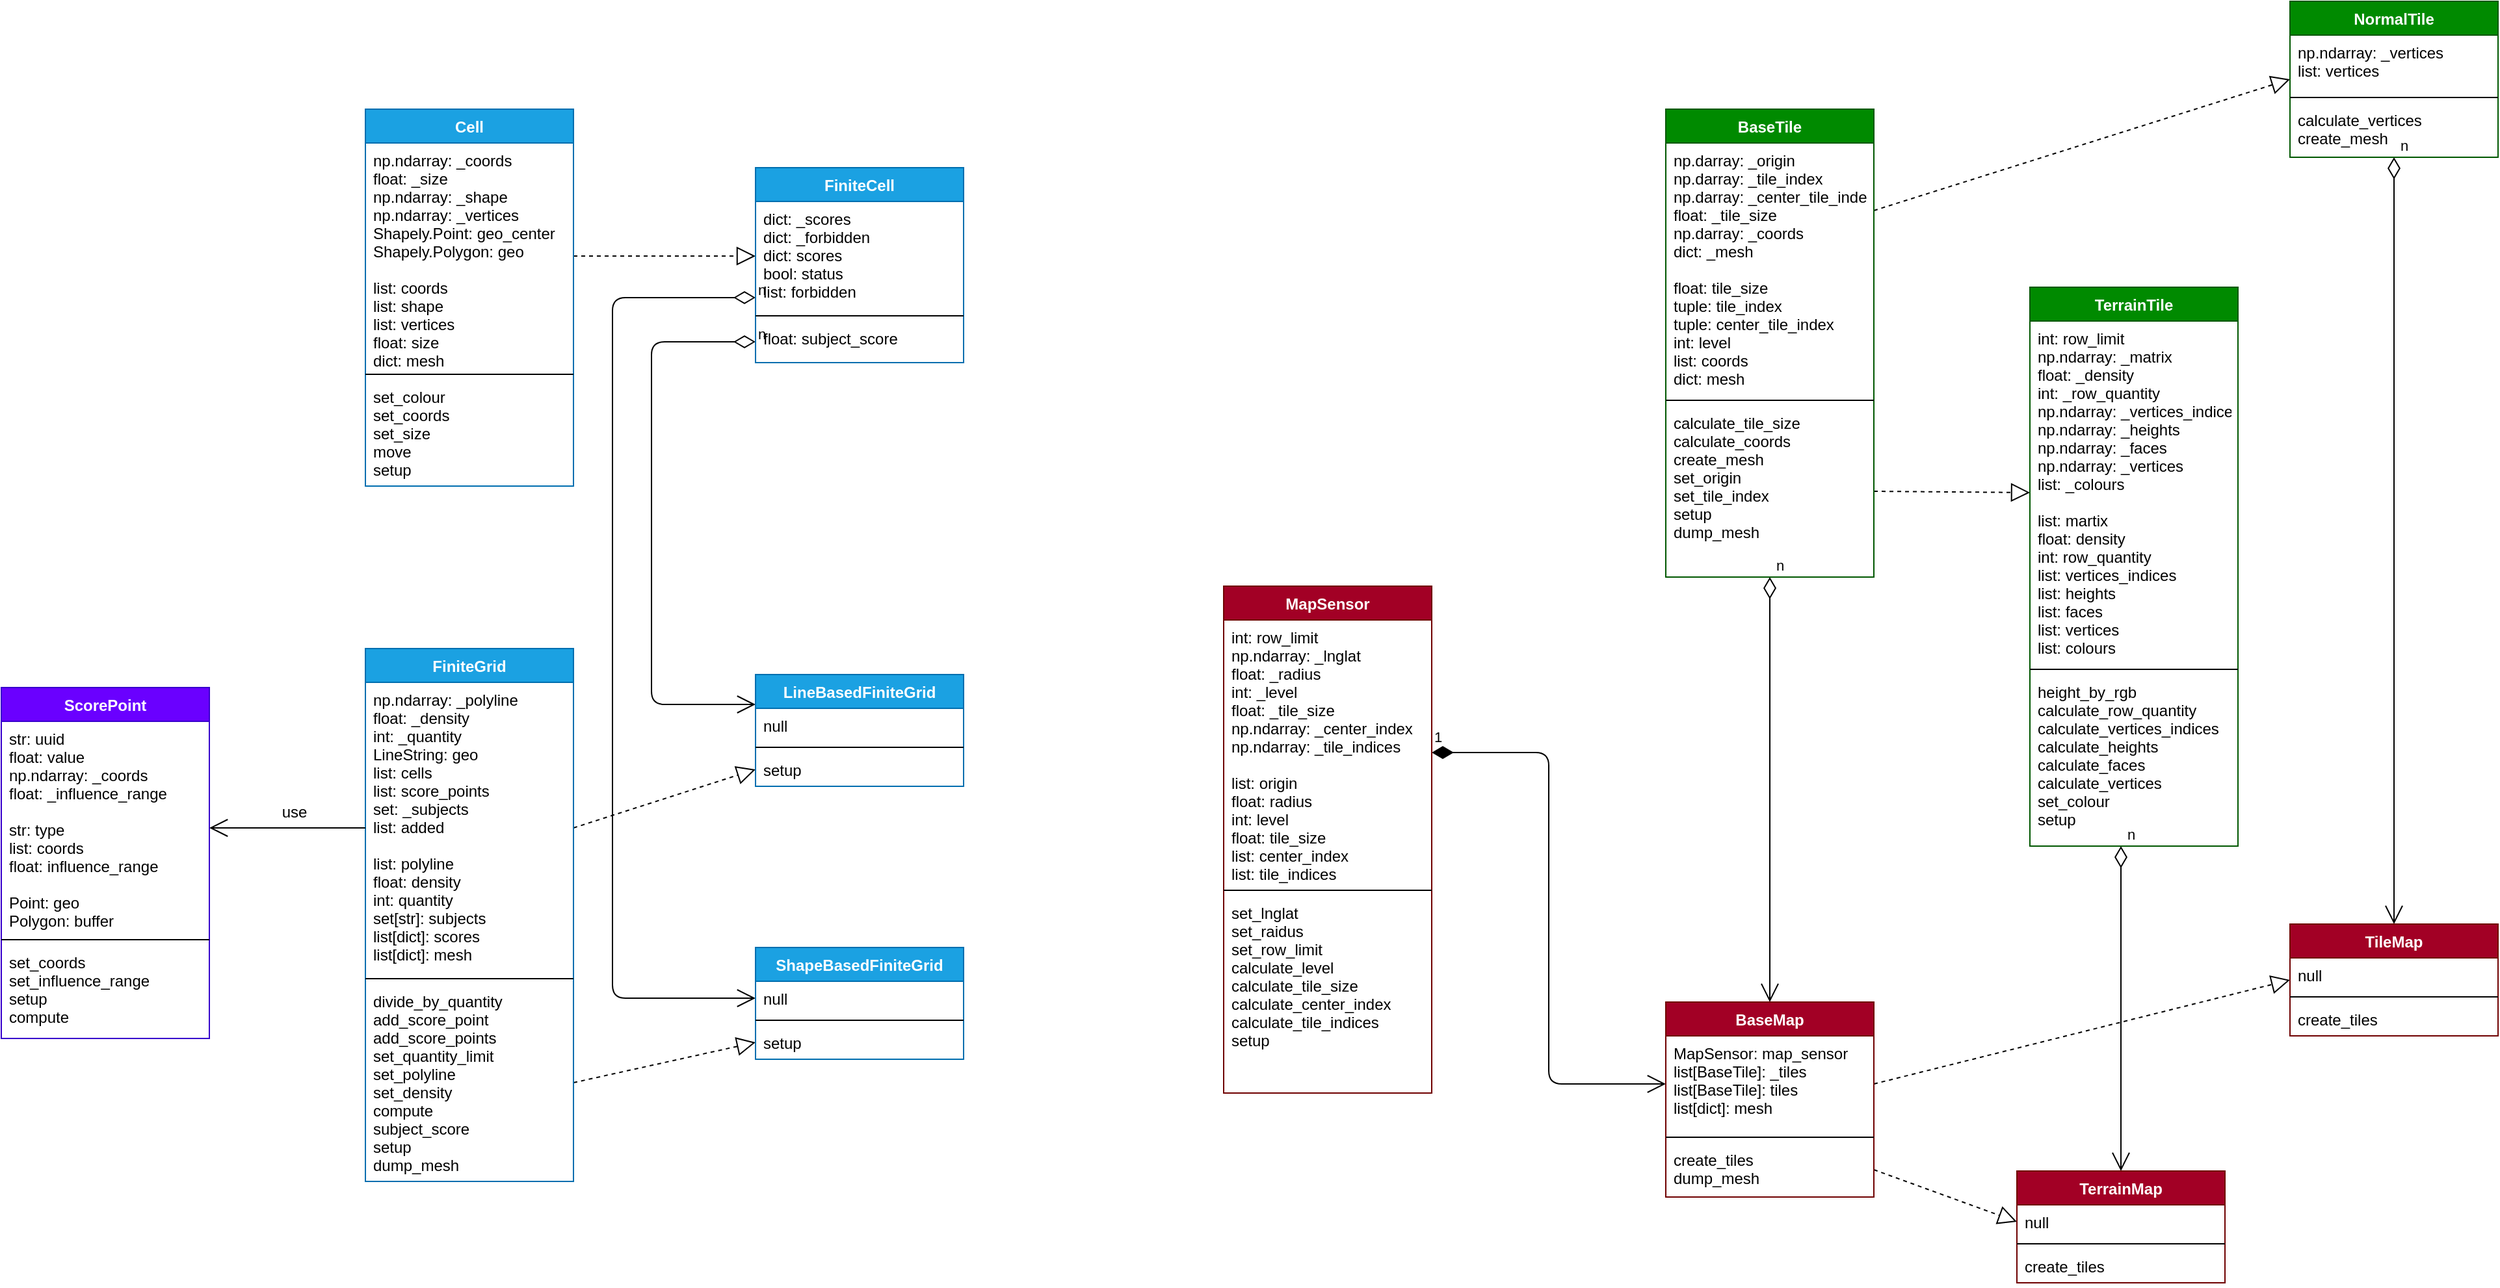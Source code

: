 <mxfile version="13.2.1" type="device"><diagram id="T1pgqISBJTrfe6TRCyd8" name="Page-1"><mxGraphModel dx="2839" dy="662" grid="1" gridSize="10" guides="1" tooltips="1" connect="1" arrows="1" fold="1" page="1" pageScale="1" pageWidth="827" pageHeight="1169" math="0" shadow="0"><root><mxCell id="0"/><mxCell id="1" parent="0"/><mxCell id="rnGAc0-CBt30dfS5_Ziq-9" value="" style="endArrow=block;dashed=1;endFill=0;endSize=12;html=1;entryX=0;entryY=0.5;entryDx=0;entryDy=0;exitX=1;exitY=0.268;exitDx=0;exitDy=0;exitPerimeter=0;" parent="1" source="rnGAc0-CBt30dfS5_Ziq-2" target="rnGAc0-CBt30dfS5_Ziq-5" edge="1"><mxGeometry width="160" relative="1" as="geometry"><mxPoint y="330" as="sourcePoint"/><mxPoint x="160" y="330" as="targetPoint"/></mxGeometry></mxCell><mxCell id="rnGAc0-CBt30dfS5_Ziq-14" value="" style="endArrow=block;dashed=1;endFill=0;endSize=12;html=1;entryX=0;entryY=0.5;entryDx=0;entryDy=0;exitX=1;exitY=0.5;exitDx=0;exitDy=0;" parent="1" source="rnGAc0-CBt30dfS5_Ziq-4" target="rnGAc0-CBt30dfS5_Ziq-11" edge="1"><mxGeometry width="160" relative="1" as="geometry"><mxPoint x="90" y="210.992" as="sourcePoint"/><mxPoint x="215" y="210" as="targetPoint"/></mxGeometry></mxCell><mxCell id="rnGAc0-CBt30dfS5_Ziq-21" value="n" style="endArrow=open;html=1;endSize=12;startArrow=diamondThin;startSize=14;startFill=0;edgeStyle=orthogonalEdgeStyle;align=left;verticalAlign=bottom;entryX=0.5;entryY=0;entryDx=0;entryDy=0;exitX=0.5;exitY=1;exitDx=0;exitDy=0;" parent="1" source="rnGAc0-CBt30dfS5_Ziq-1" target="rnGAc0-CBt30dfS5_Ziq-15" edge="1"><mxGeometry x="-1" y="3" relative="1" as="geometry"><mxPoint x="60" y="510" as="sourcePoint"/><mxPoint x="220" y="510" as="targetPoint"/></mxGeometry></mxCell><mxCell id="rnGAc0-CBt30dfS5_Ziq-26" value="1" style="endArrow=open;html=1;endSize=12;startArrow=diamondThin;startSize=14;startFill=1;edgeStyle=orthogonalEdgeStyle;align=left;verticalAlign=bottom;entryX=0;entryY=0.5;entryDx=0;entryDy=0;" parent="1" source="rnGAc0-CBt30dfS5_Ziq-23" target="rnGAc0-CBt30dfS5_Ziq-16" edge="1"><mxGeometry x="-1" y="3" relative="1" as="geometry"><mxPoint x="-190" y="710" as="sourcePoint"/><mxPoint x="-30" y="710" as="targetPoint"/></mxGeometry></mxCell><mxCell id="rnGAc0-CBt30dfS5_Ziq-31" value="" style="endArrow=block;dashed=1;endFill=0;endSize=12;html=1;exitX=1;exitY=0.5;exitDx=0;exitDy=0;entryX=0;entryY=0.5;entryDx=0;entryDy=0;" parent="1" source="rnGAc0-CBt30dfS5_Ziq-16" target="rnGAc0-CBt30dfS5_Ziq-27" edge="1"><mxGeometry width="160" relative="1" as="geometry"><mxPoint x="60" y="830.992" as="sourcePoint"/><mxPoint x="380" y="730" as="targetPoint"/></mxGeometry></mxCell><mxCell id="rnGAc0-CBt30dfS5_Ziq-32" value="n" style="endArrow=open;html=1;endSize=12;startArrow=diamondThin;startSize=14;startFill=0;edgeStyle=orthogonalEdgeStyle;align=left;verticalAlign=bottom;entryX=0.5;entryY=0;entryDx=0;entryDy=0;exitX=0.5;exitY=1;exitDx=0;exitDy=0;" parent="1" source="rnGAc0-CBt30dfS5_Ziq-5" target="rnGAc0-CBt30dfS5_Ziq-27" edge="1"><mxGeometry x="-1" y="3" relative="1" as="geometry"><mxPoint x="10" y="493.0" as="sourcePoint"/><mxPoint x="10" y="820.0" as="targetPoint"/><Array as="points"><mxPoint x="480" y="560"/><mxPoint x="480" y="560"/></Array></mxGeometry></mxCell><mxCell id="rnGAc0-CBt30dfS5_Ziq-38" value="" style="endArrow=block;dashed=1;endFill=0;endSize=12;html=1;exitX=1;exitY=0.5;exitDx=0;exitDy=0;entryX=0;entryY=0.5;entryDx=0;entryDy=0;" parent="1" source="rnGAc0-CBt30dfS5_Ziq-18" target="rnGAc0-CBt30dfS5_Ziq-35" edge="1"><mxGeometry width="160" relative="1" as="geometry"><mxPoint x="90.0" y="883" as="sourcePoint"/><mxPoint x="410" y="803.0" as="targetPoint"/></mxGeometry></mxCell><mxCell id="rnGAc0-CBt30dfS5_Ziq-39" value="n" style="endArrow=open;html=1;endSize=12;startArrow=diamondThin;startSize=14;startFill=0;edgeStyle=orthogonalEdgeStyle;align=left;verticalAlign=bottom;entryX=0.5;entryY=0;entryDx=0;entryDy=0;" parent="1" target="rnGAc0-CBt30dfS5_Ziq-34" edge="1"><mxGeometry x="-1" y="3" relative="1" as="geometry"><mxPoint x="270" y="690" as="sourcePoint"/><mxPoint x="320" y="850" as="targetPoint"/><Array as="points"><mxPoint x="270" y="910"/><mxPoint x="270" y="910"/></Array></mxGeometry></mxCell><mxCell id="rnGAc0-CBt30dfS5_Ziq-48" value="" style="endArrow=block;dashed=1;endFill=0;endSize=12;html=1;entryX=0;entryY=0.5;entryDx=0;entryDy=0;exitX=1;exitY=0.5;exitDx=0;exitDy=0;" parent="1" source="rnGAc0-CBt30dfS5_Ziq-41" target="rnGAc0-CBt30dfS5_Ziq-45" edge="1"><mxGeometry width="160" relative="1" as="geometry"><mxPoint x="-870.0" y="338" as="sourcePoint"/><mxPoint x="-750" y="339" as="targetPoint"/></mxGeometry></mxCell><mxCell id="rnGAc0-CBt30dfS5_Ziq-61" value="" style="endArrow=block;dashed=1;endFill=0;endSize=12;html=1;entryX=0;entryY=0.5;entryDx=0;entryDy=0;exitX=1;exitY=0.5;exitDx=0;exitDy=0;" parent="1" source="rnGAc0-CBt30dfS5_Ziq-50" target="rnGAc0-CBt30dfS5_Ziq-60" edge="1"><mxGeometry width="160" relative="1" as="geometry"><mxPoint x="-910" y="291" as="sourcePoint"/><mxPoint x="-770" y="246" as="targetPoint"/></mxGeometry></mxCell><mxCell id="rnGAc0-CBt30dfS5_Ziq-62" value="n" style="endArrow=open;html=1;endSize=12;startArrow=diamondThin;startSize=14;startFill=0;edgeStyle=orthogonalEdgeStyle;align=left;verticalAlign=bottom;exitX=0;exitY=0.5;exitDx=0;exitDy=0;" parent="1" source="rnGAc0-CBt30dfS5_Ziq-47" target="rnGAc0-CBt30dfS5_Ziq-57" edge="1"><mxGeometry x="-1" y="3" relative="1" as="geometry"><mxPoint x="-700" y="398" as="sourcePoint"/><mxPoint x="-590" y="658.0" as="targetPoint"/><Array as="points"><mxPoint x="-860" y="302"/><mxPoint x="-860" y="581.0"/></Array></mxGeometry></mxCell><mxCell id="rnGAc0-CBt30dfS5_Ziq-67" value="" style="endArrow=block;dashed=1;endFill=0;endSize=12;html=1;entryX=0;entryY=0.5;entryDx=0;entryDy=0;" parent="1" target="rnGAc0-CBt30dfS5_Ziq-66" edge="1"><mxGeometry width="160" relative="1" as="geometry"><mxPoint x="-920" y="872" as="sourcePoint"/><mxPoint x="-770" y="621.0" as="targetPoint"/></mxGeometry></mxCell><mxCell id="rnGAc0-CBt30dfS5_Ziq-69" value="n" style="endArrow=open;html=1;endSize=12;startArrow=diamondThin;startSize=14;startFill=0;edgeStyle=orthogonalEdgeStyle;align=left;verticalAlign=bottom;entryX=0;entryY=0.5;entryDx=0;entryDy=0;" parent="1" source="rnGAc0-CBt30dfS5_Ziq-45" target="rnGAc0-CBt30dfS5_Ziq-64" edge="1"><mxGeometry x="-1" y="3" relative="1" as="geometry"><mxPoint x="-770" y="312" as="sourcePoint"/><mxPoint x="-770" y="590.941" as="targetPoint"/><Array as="points"><mxPoint x="-890" y="268"/><mxPoint x="-890" y="807"/></Array></mxGeometry></mxCell><mxCell id="rnGAc0-CBt30dfS5_Ziq-75" value="use" style="text;html=1;align=center;verticalAlign=middle;resizable=0;points=[];autosize=1;" parent="1" vertex="1"><mxGeometry x="-1150" y="654" width="30" height="20" as="geometry"/></mxCell><mxCell id="rnGAc0-CBt30dfS5_Ziq-1" value="BaseTile" style="swimlane;fontStyle=1;align=center;verticalAlign=top;childLayout=stackLayout;horizontal=1;startSize=26;horizontalStack=0;resizeParent=1;resizeParentMax=0;resizeLast=0;collapsible=1;marginBottom=0;fillColor=#008a00;strokeColor=#005700;fontColor=#ffffff;" parent="1" vertex="1"><mxGeometry x="-80" y="123" width="160" height="360" as="geometry"><mxRectangle x="250" y="150" width="80" height="26" as="alternateBounds"/></mxGeometry></mxCell><mxCell id="rnGAc0-CBt30dfS5_Ziq-2" value="np.darray: _origin&#10;np.darray: _tile_index&#10;np.darray: _center_tile_index&#10;float: _tile_size&#10;np.darray: _coords&#10;dict: _mesh&#10;&#10;float: tile_size&#10;tuple: tile_index&#10;tuple: center_tile_index&#10;int: level&#10;list: coords&#10;dict: mesh" style="text;align=left;verticalAlign=top;spacingLeft=4;spacingRight=4;overflow=hidden;rotatable=0;points=[[0,0.5],[1,0.5]];portConstraint=eastwest;" parent="rnGAc0-CBt30dfS5_Ziq-1" vertex="1"><mxGeometry y="26" width="160" height="194" as="geometry"/></mxCell><mxCell id="rnGAc0-CBt30dfS5_Ziq-3" value="" style="line;strokeWidth=1;fillColor=none;align=left;verticalAlign=middle;spacingTop=-1;spacingLeft=3;spacingRight=3;rotatable=0;labelPosition=right;points=[];portConstraint=eastwest;" parent="rnGAc0-CBt30dfS5_Ziq-1" vertex="1"><mxGeometry y="220" width="160" height="8" as="geometry"/></mxCell><mxCell id="rnGAc0-CBt30dfS5_Ziq-4" value="calculate_tile_size&#10;calculate_coords&#10;create_mesh&#10;set_origin&#10;set_tile_index&#10;setup&#10;dump_mesh" style="text;align=left;verticalAlign=top;spacingLeft=4;spacingRight=4;overflow=hidden;rotatable=0;points=[[0,0.5],[1,0.5]];portConstraint=eastwest;" parent="rnGAc0-CBt30dfS5_Ziq-1" vertex="1"><mxGeometry y="228" width="160" height="132" as="geometry"/></mxCell><mxCell id="rnGAc0-CBt30dfS5_Ziq-5" value="NormalTile" style="swimlane;fontStyle=1;align=center;verticalAlign=top;childLayout=stackLayout;horizontal=1;startSize=26;horizontalStack=0;resizeParent=1;resizeParentMax=0;resizeLast=0;collapsible=1;marginBottom=0;fillColor=#008a00;strokeColor=#005700;fontColor=#ffffff;" parent="1" vertex="1"><mxGeometry x="400" y="40" width="160" height="120" as="geometry"><mxRectangle x="245" y="250" width="90" height="26" as="alternateBounds"/></mxGeometry></mxCell><mxCell id="rnGAc0-CBt30dfS5_Ziq-6" value="np.ndarray: _vertices&#10;list: vertices" style="text;align=left;verticalAlign=top;spacingLeft=4;spacingRight=4;overflow=hidden;rotatable=0;points=[[0,0.5],[1,0.5]];portConstraint=eastwest;" parent="rnGAc0-CBt30dfS5_Ziq-5" vertex="1"><mxGeometry y="26" width="160" height="44" as="geometry"/></mxCell><mxCell id="rnGAc0-CBt30dfS5_Ziq-7" value="" style="line;strokeWidth=1;fillColor=none;align=left;verticalAlign=middle;spacingTop=-1;spacingLeft=3;spacingRight=3;rotatable=0;labelPosition=right;points=[];portConstraint=eastwest;" parent="rnGAc0-CBt30dfS5_Ziq-5" vertex="1"><mxGeometry y="70" width="160" height="8" as="geometry"/></mxCell><mxCell id="rnGAc0-CBt30dfS5_Ziq-8" value="calculate_vertices&#10;create_mesh" style="text;align=left;verticalAlign=top;spacingLeft=4;spacingRight=4;overflow=hidden;rotatable=0;points=[[0,0.5],[1,0.5]];portConstraint=eastwest;" parent="rnGAc0-CBt30dfS5_Ziq-5" vertex="1"><mxGeometry y="78" width="160" height="42" as="geometry"/></mxCell><mxCell id="rnGAc0-CBt30dfS5_Ziq-10" value="TerrainTile" style="swimlane;fontStyle=1;align=center;verticalAlign=top;childLayout=stackLayout;horizontal=1;startSize=26;horizontalStack=0;resizeParent=1;resizeParentMax=0;resizeLast=0;collapsible=1;marginBottom=0;fillColor=#008a00;strokeColor=#005700;fontColor=#ffffff;" parent="1" vertex="1"><mxGeometry x="200" y="260" width="160" height="430" as="geometry"/></mxCell><mxCell id="rnGAc0-CBt30dfS5_Ziq-11" value="int: row_limit&#10;np.ndarray: _matrix&#10;float: _density&#10;int: _row_quantity&#10;np.ndarray: _vertices_indices&#10;np.ndarray: _heights&#10;np.ndarray: _faces&#10;np.ndarray: _vertices&#10;list: _colours&#10;&#10;list: martix&#10;float: density&#10;int: row_quantity&#10;list: vertices_indices&#10;list: heights&#10;list: faces&#10;list: vertices&#10;list: colours" style="text;align=left;verticalAlign=top;spacingLeft=4;spacingRight=4;overflow=hidden;rotatable=0;points=[[0,0.5],[1,0.5]];portConstraint=eastwest;" parent="rnGAc0-CBt30dfS5_Ziq-10" vertex="1"><mxGeometry y="26" width="160" height="264" as="geometry"/></mxCell><mxCell id="rnGAc0-CBt30dfS5_Ziq-12" value="" style="line;strokeWidth=1;fillColor=none;align=left;verticalAlign=middle;spacingTop=-1;spacingLeft=3;spacingRight=3;rotatable=0;labelPosition=right;points=[];portConstraint=eastwest;" parent="rnGAc0-CBt30dfS5_Ziq-10" vertex="1"><mxGeometry y="290" width="160" height="8" as="geometry"/></mxCell><mxCell id="rnGAc0-CBt30dfS5_Ziq-13" value="height_by_rgb&#10;calculate_row_quantity&#10;calculate_vertices_indices&#10;calculate_heights&#10;calculate_faces&#10;calculate_vertices&#10;set_colour&#10;setup" style="text;align=left;verticalAlign=top;spacingLeft=4;spacingRight=4;overflow=hidden;rotatable=0;points=[[0,0.5],[1,0.5]];portConstraint=eastwest;" parent="rnGAc0-CBt30dfS5_Ziq-10" vertex="1"><mxGeometry y="298" width="160" height="132" as="geometry"/></mxCell><mxCell id="rnGAc0-CBt30dfS5_Ziq-15" value="BaseMap" style="swimlane;fontStyle=1;align=center;verticalAlign=top;childLayout=stackLayout;horizontal=1;startSize=26;horizontalStack=0;resizeParent=1;resizeParentMax=0;resizeLast=0;collapsible=1;marginBottom=0;fillColor=#a20025;strokeColor=#6F0000;fontColor=#ffffff;" parent="1" vertex="1"><mxGeometry x="-80" y="810" width="160" height="150" as="geometry"/></mxCell><mxCell id="rnGAc0-CBt30dfS5_Ziq-16" value="MapSensor: map_sensor&#10;list[BaseTile]: _tiles&#10;list[BaseTile]: tiles&#10;list[dict]: mesh" style="text;align=left;verticalAlign=top;spacingLeft=4;spacingRight=4;overflow=hidden;rotatable=0;points=[[0,0.5],[1,0.5]];portConstraint=eastwest;" parent="rnGAc0-CBt30dfS5_Ziq-15" vertex="1"><mxGeometry y="26" width="160" height="74" as="geometry"/></mxCell><mxCell id="rnGAc0-CBt30dfS5_Ziq-17" value="" style="line;strokeWidth=1;fillColor=none;align=left;verticalAlign=middle;spacingTop=-1;spacingLeft=3;spacingRight=3;rotatable=0;labelPosition=right;points=[];portConstraint=eastwest;" parent="rnGAc0-CBt30dfS5_Ziq-15" vertex="1"><mxGeometry y="100" width="160" height="8" as="geometry"/></mxCell><mxCell id="rnGAc0-CBt30dfS5_Ziq-18" value="create_tiles&#10;dump_mesh" style="text;align=left;verticalAlign=top;spacingLeft=4;spacingRight=4;overflow=hidden;rotatable=0;points=[[0,0.5],[1,0.5]];portConstraint=eastwest;" parent="rnGAc0-CBt30dfS5_Ziq-15" vertex="1"><mxGeometry y="108" width="160" height="42" as="geometry"/></mxCell><mxCell id="rnGAc0-CBt30dfS5_Ziq-27" value="TileMap" style="swimlane;fontStyle=1;align=center;verticalAlign=top;childLayout=stackLayout;horizontal=1;startSize=26;horizontalStack=0;resizeParent=1;resizeParentMax=0;resizeLast=0;collapsible=1;marginBottom=0;fillColor=#a20025;strokeColor=#6F0000;fontColor=#ffffff;" parent="1" vertex="1"><mxGeometry x="400" y="750" width="160" height="86" as="geometry"/></mxCell><mxCell id="rnGAc0-CBt30dfS5_Ziq-28" value="null" style="text;align=left;verticalAlign=top;spacingLeft=4;spacingRight=4;overflow=hidden;rotatable=0;points=[[0,0.5],[1,0.5]];portConstraint=eastwest;" parent="rnGAc0-CBt30dfS5_Ziq-27" vertex="1"><mxGeometry y="26" width="160" height="26" as="geometry"/></mxCell><mxCell id="rnGAc0-CBt30dfS5_Ziq-29" value="" style="line;strokeWidth=1;fillColor=none;align=left;verticalAlign=middle;spacingTop=-1;spacingLeft=3;spacingRight=3;rotatable=0;labelPosition=right;points=[];portConstraint=eastwest;" parent="rnGAc0-CBt30dfS5_Ziq-27" vertex="1"><mxGeometry y="52" width="160" height="8" as="geometry"/></mxCell><mxCell id="rnGAc0-CBt30dfS5_Ziq-30" value="create_tiles" style="text;align=left;verticalAlign=top;spacingLeft=4;spacingRight=4;overflow=hidden;rotatable=0;points=[[0,0.5],[1,0.5]];portConstraint=eastwest;" parent="rnGAc0-CBt30dfS5_Ziq-27" vertex="1"><mxGeometry y="60" width="160" height="26" as="geometry"/></mxCell><mxCell id="rnGAc0-CBt30dfS5_Ziq-22" value="MapSensor" style="swimlane;fontStyle=1;align=center;verticalAlign=top;childLayout=stackLayout;horizontal=1;startSize=26;horizontalStack=0;resizeParent=1;resizeParentMax=0;resizeLast=0;collapsible=1;marginBottom=0;fillColor=#a20025;strokeColor=#6F0000;fontColor=#ffffff;" parent="1" vertex="1"><mxGeometry x="-420" y="490" width="160" height="390" as="geometry"/></mxCell><mxCell id="rnGAc0-CBt30dfS5_Ziq-23" value="int: row_limit&#10;np.ndarray: _lnglat&#10;float: _radius&#10;int: _level&#10;float: _tile_size&#10;np.ndarray: _center_index&#10;np.ndarray: _tile_indices&#10;&#10;list: origin&#10;float: radius&#10;int: level&#10;float: tile_size&#10;list: center_index&#10;list: tile_indices" style="text;align=left;verticalAlign=top;spacingLeft=4;spacingRight=4;overflow=hidden;rotatable=0;points=[[0,0.5],[1,0.5]];portConstraint=eastwest;" parent="rnGAc0-CBt30dfS5_Ziq-22" vertex="1"><mxGeometry y="26" width="160" height="204" as="geometry"/></mxCell><mxCell id="rnGAc0-CBt30dfS5_Ziq-24" value="" style="line;strokeWidth=1;fillColor=none;align=left;verticalAlign=middle;spacingTop=-1;spacingLeft=3;spacingRight=3;rotatable=0;labelPosition=right;points=[];portConstraint=eastwest;" parent="rnGAc0-CBt30dfS5_Ziq-22" vertex="1"><mxGeometry y="230" width="160" height="8" as="geometry"/></mxCell><mxCell id="rnGAc0-CBt30dfS5_Ziq-25" value="set_lnglat&#10;set_raidus&#10;set_row_limit&#10;calculate_level&#10;calculate_tile_size&#10;calculate_center_index&#10;calculate_tile_indices&#10;setup" style="text;align=left;verticalAlign=top;spacingLeft=4;spacingRight=4;overflow=hidden;rotatable=0;points=[[0,0.5],[1,0.5]];portConstraint=eastwest;" parent="rnGAc0-CBt30dfS5_Ziq-22" vertex="1"><mxGeometry y="238" width="160" height="152" as="geometry"/></mxCell><mxCell id="rnGAc0-CBt30dfS5_Ziq-34" value="TerrainMap" style="swimlane;fontStyle=1;align=center;verticalAlign=top;childLayout=stackLayout;horizontal=1;startSize=26;horizontalStack=0;resizeParent=1;resizeParentMax=0;resizeLast=0;collapsible=1;marginBottom=0;fillColor=#a20025;strokeColor=#6F0000;fontColor=#ffffff;" parent="1" vertex="1"><mxGeometry x="190" y="940" width="160" height="86" as="geometry"/></mxCell><mxCell id="rnGAc0-CBt30dfS5_Ziq-35" value="null" style="text;align=left;verticalAlign=top;spacingLeft=4;spacingRight=4;overflow=hidden;rotatable=0;points=[[0,0.5],[1,0.5]];portConstraint=eastwest;" parent="rnGAc0-CBt30dfS5_Ziq-34" vertex="1"><mxGeometry y="26" width="160" height="26" as="geometry"/></mxCell><mxCell id="rnGAc0-CBt30dfS5_Ziq-36" value="" style="line;strokeWidth=1;align=left;verticalAlign=middle;spacingTop=-1;spacingLeft=3;spacingRight=3;rotatable=0;labelPosition=right;points=[];portConstraint=eastwest;" parent="rnGAc0-CBt30dfS5_Ziq-34" vertex="1"><mxGeometry y="52" width="160" height="8" as="geometry"/></mxCell><mxCell id="rnGAc0-CBt30dfS5_Ziq-37" value="create_tiles" style="text;align=left;verticalAlign=top;spacingLeft=4;spacingRight=4;overflow=hidden;rotatable=0;points=[[0,0.5],[1,0.5]];portConstraint=eastwest;" parent="rnGAc0-CBt30dfS5_Ziq-34" vertex="1"><mxGeometry y="60" width="160" height="26" as="geometry"/></mxCell><mxCell id="rnGAc0-CBt30dfS5_Ziq-44" value="FiniteCell" style="swimlane;fontStyle=1;align=center;verticalAlign=top;childLayout=stackLayout;horizontal=1;startSize=26;horizontalStack=0;resizeParent=1;resizeParentMax=0;resizeLast=0;collapsible=1;marginBottom=0;fillColor=#1ba1e2;strokeColor=#006EAF;fontColor=#ffffff;" parent="1" vertex="1"><mxGeometry x="-780" y="168" width="160" height="150" as="geometry"/></mxCell><mxCell id="rnGAc0-CBt30dfS5_Ziq-45" value="dict: _scores&#10;dict: _forbidden&#10;dict: scores&#10;bool: status&#10;list: forbidden&#10;" style="text;strokeColor=none;fillColor=none;align=left;verticalAlign=top;spacingLeft=4;spacingRight=4;overflow=hidden;rotatable=0;points=[[0,0.5],[1,0.5]];portConstraint=eastwest;" parent="rnGAc0-CBt30dfS5_Ziq-44" vertex="1"><mxGeometry y="26" width="160" height="84" as="geometry"/></mxCell><mxCell id="rnGAc0-CBt30dfS5_Ziq-46" value="" style="line;strokeWidth=1;fillColor=none;align=left;verticalAlign=middle;spacingTop=-1;spacingLeft=3;spacingRight=3;rotatable=0;labelPosition=right;points=[];portConstraint=eastwest;" parent="rnGAc0-CBt30dfS5_Ziq-44" vertex="1"><mxGeometry y="110" width="160" height="8" as="geometry"/></mxCell><mxCell id="rnGAc0-CBt30dfS5_Ziq-47" value="float: subject_score" style="text;strokeColor=none;fillColor=none;align=left;verticalAlign=top;spacingLeft=4;spacingRight=4;overflow=hidden;rotatable=0;points=[[0,0.5],[1,0.5]];portConstraint=eastwest;" parent="rnGAc0-CBt30dfS5_Ziq-44" vertex="1"><mxGeometry y="118" width="160" height="32" as="geometry"/></mxCell><mxCell id="rnGAc0-CBt30dfS5_Ziq-49" value="FiniteGrid" style="swimlane;fontStyle=1;align=center;verticalAlign=top;childLayout=stackLayout;horizontal=1;startSize=26;horizontalStack=0;resizeParent=1;resizeParentMax=0;resizeLast=0;collapsible=1;marginBottom=0;fillColor=#1ba1e2;strokeColor=#006EAF;fontColor=#ffffff;" parent="1" vertex="1"><mxGeometry x="-1080" y="538" width="160" height="410" as="geometry"/></mxCell><mxCell id="rnGAc0-CBt30dfS5_Ziq-50" value="np.ndarray: _polyline&#10;float: _density&#10;int: _quantity&#10;LineString: geo&#10;list: cells&#10;list: score_points&#10;set: _subjects&#10;list: added&#10;&#10;list: polyline&#10;float: density&#10;int: quantity&#10;set[str]: subjects&#10;list[dict]: scores&#10;list[dict]: mesh&#10;" style="text;strokeColor=none;fillColor=none;align=left;verticalAlign=top;spacingLeft=4;spacingRight=4;overflow=hidden;rotatable=0;points=[[0,0.5],[1,0.5]];portConstraint=eastwest;" parent="rnGAc0-CBt30dfS5_Ziq-49" vertex="1"><mxGeometry y="26" width="160" height="224" as="geometry"/></mxCell><mxCell id="rnGAc0-CBt30dfS5_Ziq-51" value="" style="line;strokeWidth=1;fillColor=none;align=left;verticalAlign=middle;spacingTop=-1;spacingLeft=3;spacingRight=3;rotatable=0;labelPosition=right;points=[];portConstraint=eastwest;" parent="rnGAc0-CBt30dfS5_Ziq-49" vertex="1"><mxGeometry y="250" width="160" height="8" as="geometry"/></mxCell><mxCell id="rnGAc0-CBt30dfS5_Ziq-52" value="divide_by_quantity&#10;add_score_point&#10;add_score_points&#10;set_quantity_limit&#10;set_polyline&#10;set_density&#10;compute&#10;subject_score&#10;setup&#10;dump_mesh" style="text;strokeColor=none;fillColor=none;align=left;verticalAlign=top;spacingLeft=4;spacingRight=4;overflow=hidden;rotatable=0;points=[[0,0.5],[1,0.5]];portConstraint=eastwest;" parent="rnGAc0-CBt30dfS5_Ziq-49" vertex="1"><mxGeometry y="258" width="160" height="152" as="geometry"/></mxCell><mxCell id="rnGAc0-CBt30dfS5_Ziq-63" value="ShapeBasedFiniteGrid" style="swimlane;fontStyle=1;align=center;verticalAlign=top;childLayout=stackLayout;horizontal=1;startSize=26;horizontalStack=0;resizeParent=1;resizeParentMax=0;resizeLast=0;collapsible=1;marginBottom=0;fillColor=#1ba1e2;strokeColor=#006EAF;fontColor=#ffffff;" parent="1" vertex="1"><mxGeometry x="-780" y="768" width="160" height="86" as="geometry"/></mxCell><mxCell id="rnGAc0-CBt30dfS5_Ziq-64" value="null" style="text;strokeColor=none;fillColor=none;align=left;verticalAlign=top;spacingLeft=4;spacingRight=4;overflow=hidden;rotatable=0;points=[[0,0.5],[1,0.5]];portConstraint=eastwest;" parent="rnGAc0-CBt30dfS5_Ziq-63" vertex="1"><mxGeometry y="26" width="160" height="26" as="geometry"/></mxCell><mxCell id="rnGAc0-CBt30dfS5_Ziq-65" value="" style="line;strokeWidth=1;fillColor=none;align=left;verticalAlign=middle;spacingTop=-1;spacingLeft=3;spacingRight=3;rotatable=0;labelPosition=right;points=[];portConstraint=eastwest;" parent="rnGAc0-CBt30dfS5_Ziq-63" vertex="1"><mxGeometry y="52" width="160" height="8" as="geometry"/></mxCell><mxCell id="rnGAc0-CBt30dfS5_Ziq-66" value="setup" style="text;strokeColor=none;fillColor=none;align=left;verticalAlign=top;spacingLeft=4;spacingRight=4;overflow=hidden;rotatable=0;points=[[0,0.5],[1,0.5]];portConstraint=eastwest;" parent="rnGAc0-CBt30dfS5_Ziq-63" vertex="1"><mxGeometry y="60" width="160" height="26" as="geometry"/></mxCell><mxCell id="rnGAc0-CBt30dfS5_Ziq-40" value="Cell" style="swimlane;fontStyle=1;align=center;verticalAlign=top;childLayout=stackLayout;horizontal=1;startSize=26;horizontalStack=0;resizeParent=1;resizeParentMax=0;resizeLast=0;collapsible=1;marginBottom=0;fillColor=#1ba1e2;strokeColor=#006EAF;fontColor=#ffffff;" parent="1" vertex="1"><mxGeometry x="-1080" y="123" width="160" height="290" as="geometry"/></mxCell><mxCell id="rnGAc0-CBt30dfS5_Ziq-41" value="np.ndarray: _coords&#10;float: _size&#10;np.ndarray: _shape&#10;np.ndarray: _vertices&#10;Shapely.Point: geo_center&#10;Shapely.Polygon: geo&#10;&#10;list: coords&#10;list: shape&#10;list: vertices&#10;float: size&#10;dict: mesh" style="text;strokeColor=none;fillColor=none;align=left;verticalAlign=top;spacingLeft=4;spacingRight=4;overflow=hidden;rotatable=0;points=[[0,0.5],[1,0.5]];portConstraint=eastwest;" parent="rnGAc0-CBt30dfS5_Ziq-40" vertex="1"><mxGeometry y="26" width="160" height="174" as="geometry"/></mxCell><mxCell id="rnGAc0-CBt30dfS5_Ziq-42" value="" style="line;strokeWidth=1;fillColor=none;align=left;verticalAlign=middle;spacingTop=-1;spacingLeft=3;spacingRight=3;rotatable=0;labelPosition=right;points=[];portConstraint=eastwest;" parent="rnGAc0-CBt30dfS5_Ziq-40" vertex="1"><mxGeometry y="200" width="160" height="8" as="geometry"/></mxCell><mxCell id="rnGAc0-CBt30dfS5_Ziq-43" value="set_colour&#10;set_coords&#10;set_size&#10;move&#10;setup" style="text;strokeColor=none;fillColor=none;align=left;verticalAlign=top;spacingLeft=4;spacingRight=4;overflow=hidden;rotatable=0;points=[[0,0.5],[1,0.5]];portConstraint=eastwest;" parent="rnGAc0-CBt30dfS5_Ziq-40" vertex="1"><mxGeometry y="208" width="160" height="82" as="geometry"/></mxCell><mxCell id="rnGAc0-CBt30dfS5_Ziq-57" value="LineBasedFiniteGrid" style="swimlane;fontStyle=1;align=center;verticalAlign=top;childLayout=stackLayout;horizontal=1;startSize=26;horizontalStack=0;resizeParent=1;resizeParentMax=0;resizeLast=0;collapsible=1;marginBottom=0;fillColor=#1ba1e2;strokeColor=#006EAF;fontColor=#ffffff;" parent="1" vertex="1"><mxGeometry x="-780" y="558" width="160" height="86" as="geometry"/></mxCell><mxCell id="rnGAc0-CBt30dfS5_Ziq-58" value="null" style="text;strokeColor=none;fillColor=none;align=left;verticalAlign=top;spacingLeft=4;spacingRight=4;overflow=hidden;rotatable=0;points=[[0,0.5],[1,0.5]];portConstraint=eastwest;" parent="rnGAc0-CBt30dfS5_Ziq-57" vertex="1"><mxGeometry y="26" width="160" height="26" as="geometry"/></mxCell><mxCell id="rnGAc0-CBt30dfS5_Ziq-59" value="" style="line;strokeWidth=1;fillColor=none;align=left;verticalAlign=middle;spacingTop=-1;spacingLeft=3;spacingRight=3;rotatable=0;labelPosition=right;points=[];portConstraint=eastwest;" parent="rnGAc0-CBt30dfS5_Ziq-57" vertex="1"><mxGeometry y="52" width="160" height="8" as="geometry"/></mxCell><mxCell id="rnGAc0-CBt30dfS5_Ziq-60" value="setup" style="text;strokeColor=none;fillColor=none;align=left;verticalAlign=top;spacingLeft=4;spacingRight=4;overflow=hidden;rotatable=0;points=[[0,0.5],[1,0.5]];portConstraint=eastwest;" parent="rnGAc0-CBt30dfS5_Ziq-57" vertex="1"><mxGeometry y="60" width="160" height="26" as="geometry"/></mxCell><mxCell id="rnGAc0-CBt30dfS5_Ziq-70" value="ScorePoint" style="swimlane;fontStyle=1;align=center;verticalAlign=top;childLayout=stackLayout;horizontal=1;startSize=26;horizontalStack=0;resizeParent=1;resizeParentMax=0;resizeLast=0;collapsible=1;marginBottom=0;fillColor=#6a00ff;strokeColor=#3700CC;fontColor=#ffffff;" parent="1" vertex="1"><mxGeometry x="-1360" y="568" width="160" height="270" as="geometry"/></mxCell><mxCell id="rnGAc0-CBt30dfS5_Ziq-71" value="str: uuid&#10;float: value&#10;np.ndarray: _coords&#10;float: _influence_range&#10;&#10;str: type&#10;list: coords&#10;float: influence_range&#10;&#10;Point: geo&#10;Polygon: buffer" style="text;strokeColor=none;fillColor=none;align=left;verticalAlign=top;spacingLeft=4;spacingRight=4;overflow=hidden;rotatable=0;points=[[0,0.5],[1,0.5]];portConstraint=eastwest;" parent="rnGAc0-CBt30dfS5_Ziq-70" vertex="1"><mxGeometry y="26" width="160" height="164" as="geometry"/></mxCell><mxCell id="rnGAc0-CBt30dfS5_Ziq-72" value="" style="line;strokeWidth=1;fillColor=none;align=left;verticalAlign=middle;spacingTop=-1;spacingLeft=3;spacingRight=3;rotatable=0;labelPosition=right;points=[];portConstraint=eastwest;" parent="rnGAc0-CBt30dfS5_Ziq-70" vertex="1"><mxGeometry y="190" width="160" height="8" as="geometry"/></mxCell><mxCell id="rnGAc0-CBt30dfS5_Ziq-73" value="set_coords&#10;set_influence_range&#10;setup&#10;compute" style="text;strokeColor=none;fillColor=none;align=left;verticalAlign=top;spacingLeft=4;spacingRight=4;overflow=hidden;rotatable=0;points=[[0,0.5],[1,0.5]];portConstraint=eastwest;" parent="rnGAc0-CBt30dfS5_Ziq-70" vertex="1"><mxGeometry y="198" width="160" height="72" as="geometry"/></mxCell><mxCell id="rnGAc0-CBt30dfS5_Ziq-74" value="" style="endArrow=open;endFill=1;endSize=12;html=1;exitX=0;exitY=0.5;exitDx=0;exitDy=0;" parent="1" source="rnGAc0-CBt30dfS5_Ziq-50" target="rnGAc0-CBt30dfS5_Ziq-71" edge="1"><mxGeometry width="160" relative="1" as="geometry"><mxPoint x="-840" y="748" as="sourcePoint"/><mxPoint x="-680" y="748" as="targetPoint"/></mxGeometry></mxCell></root></mxGraphModel></diagram></mxfile>
